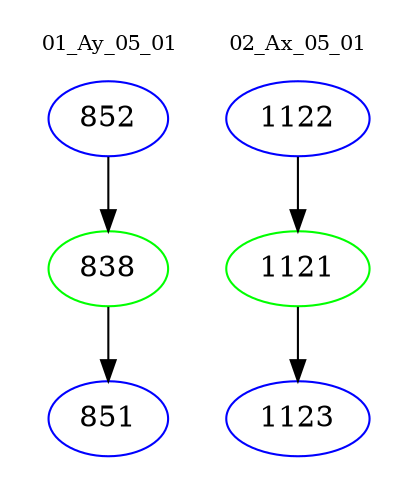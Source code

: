 digraph{
subgraph cluster_0 {
color = white
label = "01_Ay_05_01";
fontsize=10;
T0_852 [label="852", color="blue"]
T0_852 -> T0_838 [color="black"]
T0_838 [label="838", color="green"]
T0_838 -> T0_851 [color="black"]
T0_851 [label="851", color="blue"]
}
subgraph cluster_1 {
color = white
label = "02_Ax_05_01";
fontsize=10;
T1_1122 [label="1122", color="blue"]
T1_1122 -> T1_1121 [color="black"]
T1_1121 [label="1121", color="green"]
T1_1121 -> T1_1123 [color="black"]
T1_1123 [label="1123", color="blue"]
}
}
